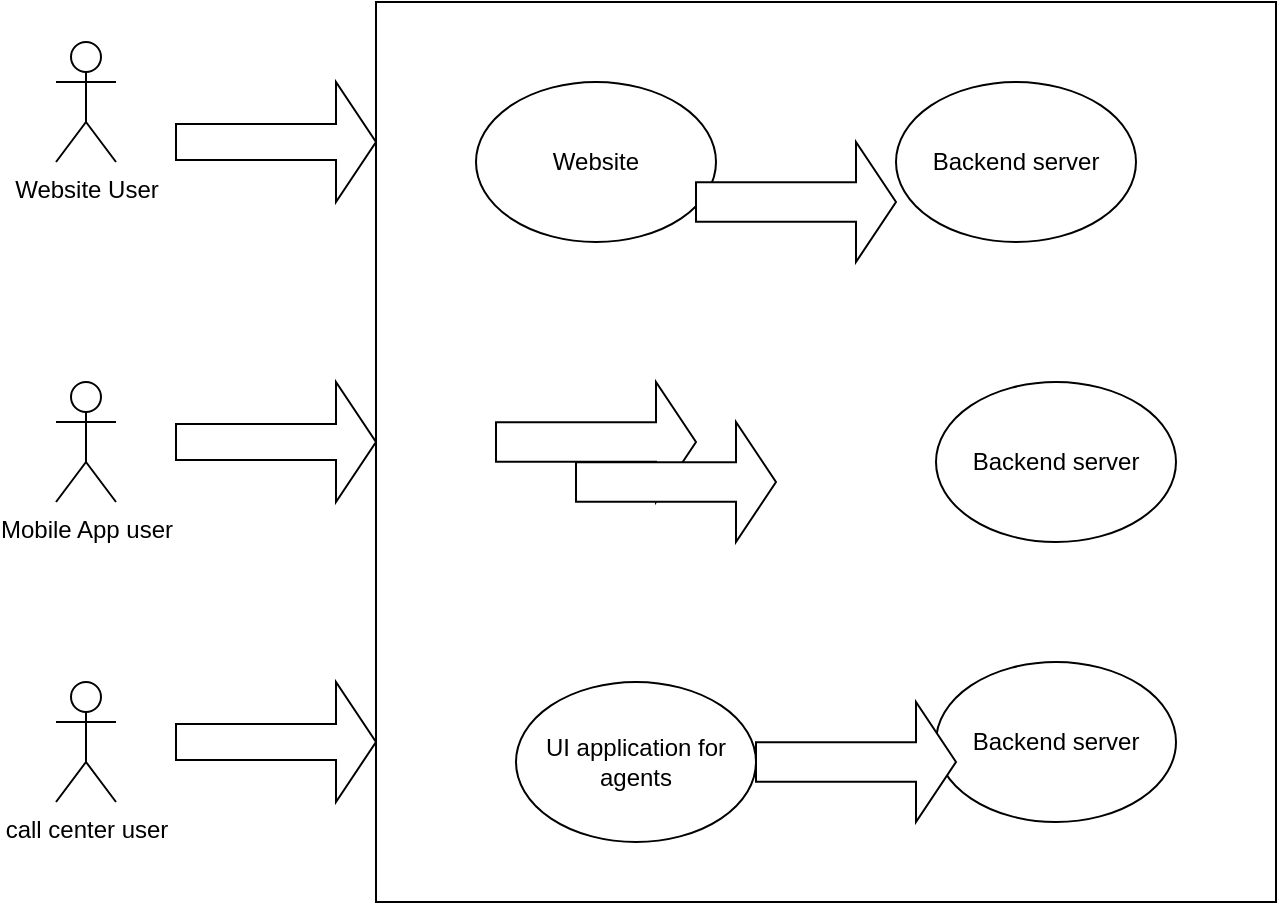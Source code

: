 <mxfile version="22.1.7" type="github">
  <diagram name="Page-1" id="ApadNqQUaRVhpeKJsUnR">
    <mxGraphModel dx="1050" dy="566" grid="1" gridSize="10" guides="1" tooltips="1" connect="1" arrows="1" fold="1" page="1" pageScale="1" pageWidth="850" pageHeight="1100" math="0" shadow="0">
      <root>
        <mxCell id="0" />
        <mxCell id="1" parent="0" />
        <mxCell id="kewzlMtqSE_cDaoYpFH1-1" value="" style="whiteSpace=wrap;html=1;aspect=fixed;" vertex="1" parent="1">
          <mxGeometry x="310" y="70" width="450" height="450" as="geometry" />
        </mxCell>
        <mxCell id="kewzlMtqSE_cDaoYpFH1-2" value="Website User&lt;br&gt;" style="shape=umlActor;verticalLabelPosition=bottom;verticalAlign=top;html=1;outlineConnect=0;" vertex="1" parent="1">
          <mxGeometry x="150" y="90" width="30" height="60" as="geometry" />
        </mxCell>
        <mxCell id="kewzlMtqSE_cDaoYpFH1-8" value="Mobile App user&lt;br&gt;" style="shape=umlActor;verticalLabelPosition=bottom;verticalAlign=top;html=1;outlineConnect=0;" vertex="1" parent="1">
          <mxGeometry x="150" y="260" width="30" height="60" as="geometry" />
        </mxCell>
        <mxCell id="kewzlMtqSE_cDaoYpFH1-9" value="call center user" style="shape=umlActor;verticalLabelPosition=bottom;verticalAlign=top;html=1;outlineConnect=0;" vertex="1" parent="1">
          <mxGeometry x="150" y="410" width="30" height="60" as="geometry" />
        </mxCell>
        <mxCell id="kewzlMtqSE_cDaoYpFH1-10" value="Website" style="ellipse;whiteSpace=wrap;html=1;" vertex="1" parent="1">
          <mxGeometry x="360" y="110" width="120" height="80" as="geometry" />
        </mxCell>
        <mxCell id="kewzlMtqSE_cDaoYpFH1-11" value="Backend server" style="ellipse;whiteSpace=wrap;html=1;" vertex="1" parent="1">
          <mxGeometry x="570" y="110" width="120" height="80" as="geometry" />
        </mxCell>
        <mxCell id="kewzlMtqSE_cDaoYpFH1-12" value="UI application for agents" style="ellipse;whiteSpace=wrap;html=1;" vertex="1" parent="1">
          <mxGeometry x="380" y="410" width="120" height="80" as="geometry" />
        </mxCell>
        <mxCell id="kewzlMtqSE_cDaoYpFH1-18" value="" style="shape=singleArrow;whiteSpace=wrap;html=1;" vertex="1" parent="1">
          <mxGeometry x="210" y="110" width="100" height="60" as="geometry" />
        </mxCell>
        <mxCell id="kewzlMtqSE_cDaoYpFH1-19" value="" style="shape=singleArrow;whiteSpace=wrap;html=1;" vertex="1" parent="1">
          <mxGeometry x="210" y="260" width="100" height="60" as="geometry" />
        </mxCell>
        <mxCell id="kewzlMtqSE_cDaoYpFH1-20" value="" style="shape=singleArrow;whiteSpace=wrap;html=1;" vertex="1" parent="1">
          <mxGeometry x="210" y="410" width="100" height="60" as="geometry" />
        </mxCell>
        <mxCell id="kewzlMtqSE_cDaoYpFH1-22" value="" style="html=1;shadow=0;dashed=0;align=center;verticalAlign=middle;shape=mxgraph.arrows2.arrow;dy=0.67;dx=20;notch=0;" vertex="1" parent="1">
          <mxGeometry x="470" y="140" width="100" height="60" as="geometry" />
        </mxCell>
        <mxCell id="kewzlMtqSE_cDaoYpFH1-23" value="Backend server" style="ellipse;whiteSpace=wrap;html=1;" vertex="1" parent="1">
          <mxGeometry x="590" y="400" width="120" height="80" as="geometry" />
        </mxCell>
        <mxCell id="kewzlMtqSE_cDaoYpFH1-24" value="Backend server" style="ellipse;whiteSpace=wrap;html=1;" vertex="1" parent="1">
          <mxGeometry x="590" y="260" width="120" height="80" as="geometry" />
        </mxCell>
        <mxCell id="kewzlMtqSE_cDaoYpFH1-25" value="" style="html=1;shadow=0;dashed=0;align=center;verticalAlign=middle;shape=mxgraph.arrows2.arrow;dy=0.67;dx=20;notch=0;" vertex="1" parent="1">
          <mxGeometry x="500" y="420" width="100" height="60" as="geometry" />
        </mxCell>
        <mxCell id="kewzlMtqSE_cDaoYpFH1-27" value="" style="html=1;shadow=0;dashed=0;align=center;verticalAlign=middle;shape=mxgraph.arrows2.arrow;dy=0.67;dx=20;notch=0;" vertex="1" parent="1">
          <mxGeometry x="370" y="260" width="100" height="60" as="geometry" />
        </mxCell>
        <mxCell id="kewzlMtqSE_cDaoYpFH1-28" value="" style="html=1;shadow=0;dashed=0;align=center;verticalAlign=middle;shape=mxgraph.arrows2.arrow;dy=0.67;dx=20;notch=0;" vertex="1" parent="1">
          <mxGeometry x="410" y="280" width="100" height="60" as="geometry" />
        </mxCell>
      </root>
    </mxGraphModel>
  </diagram>
</mxfile>
